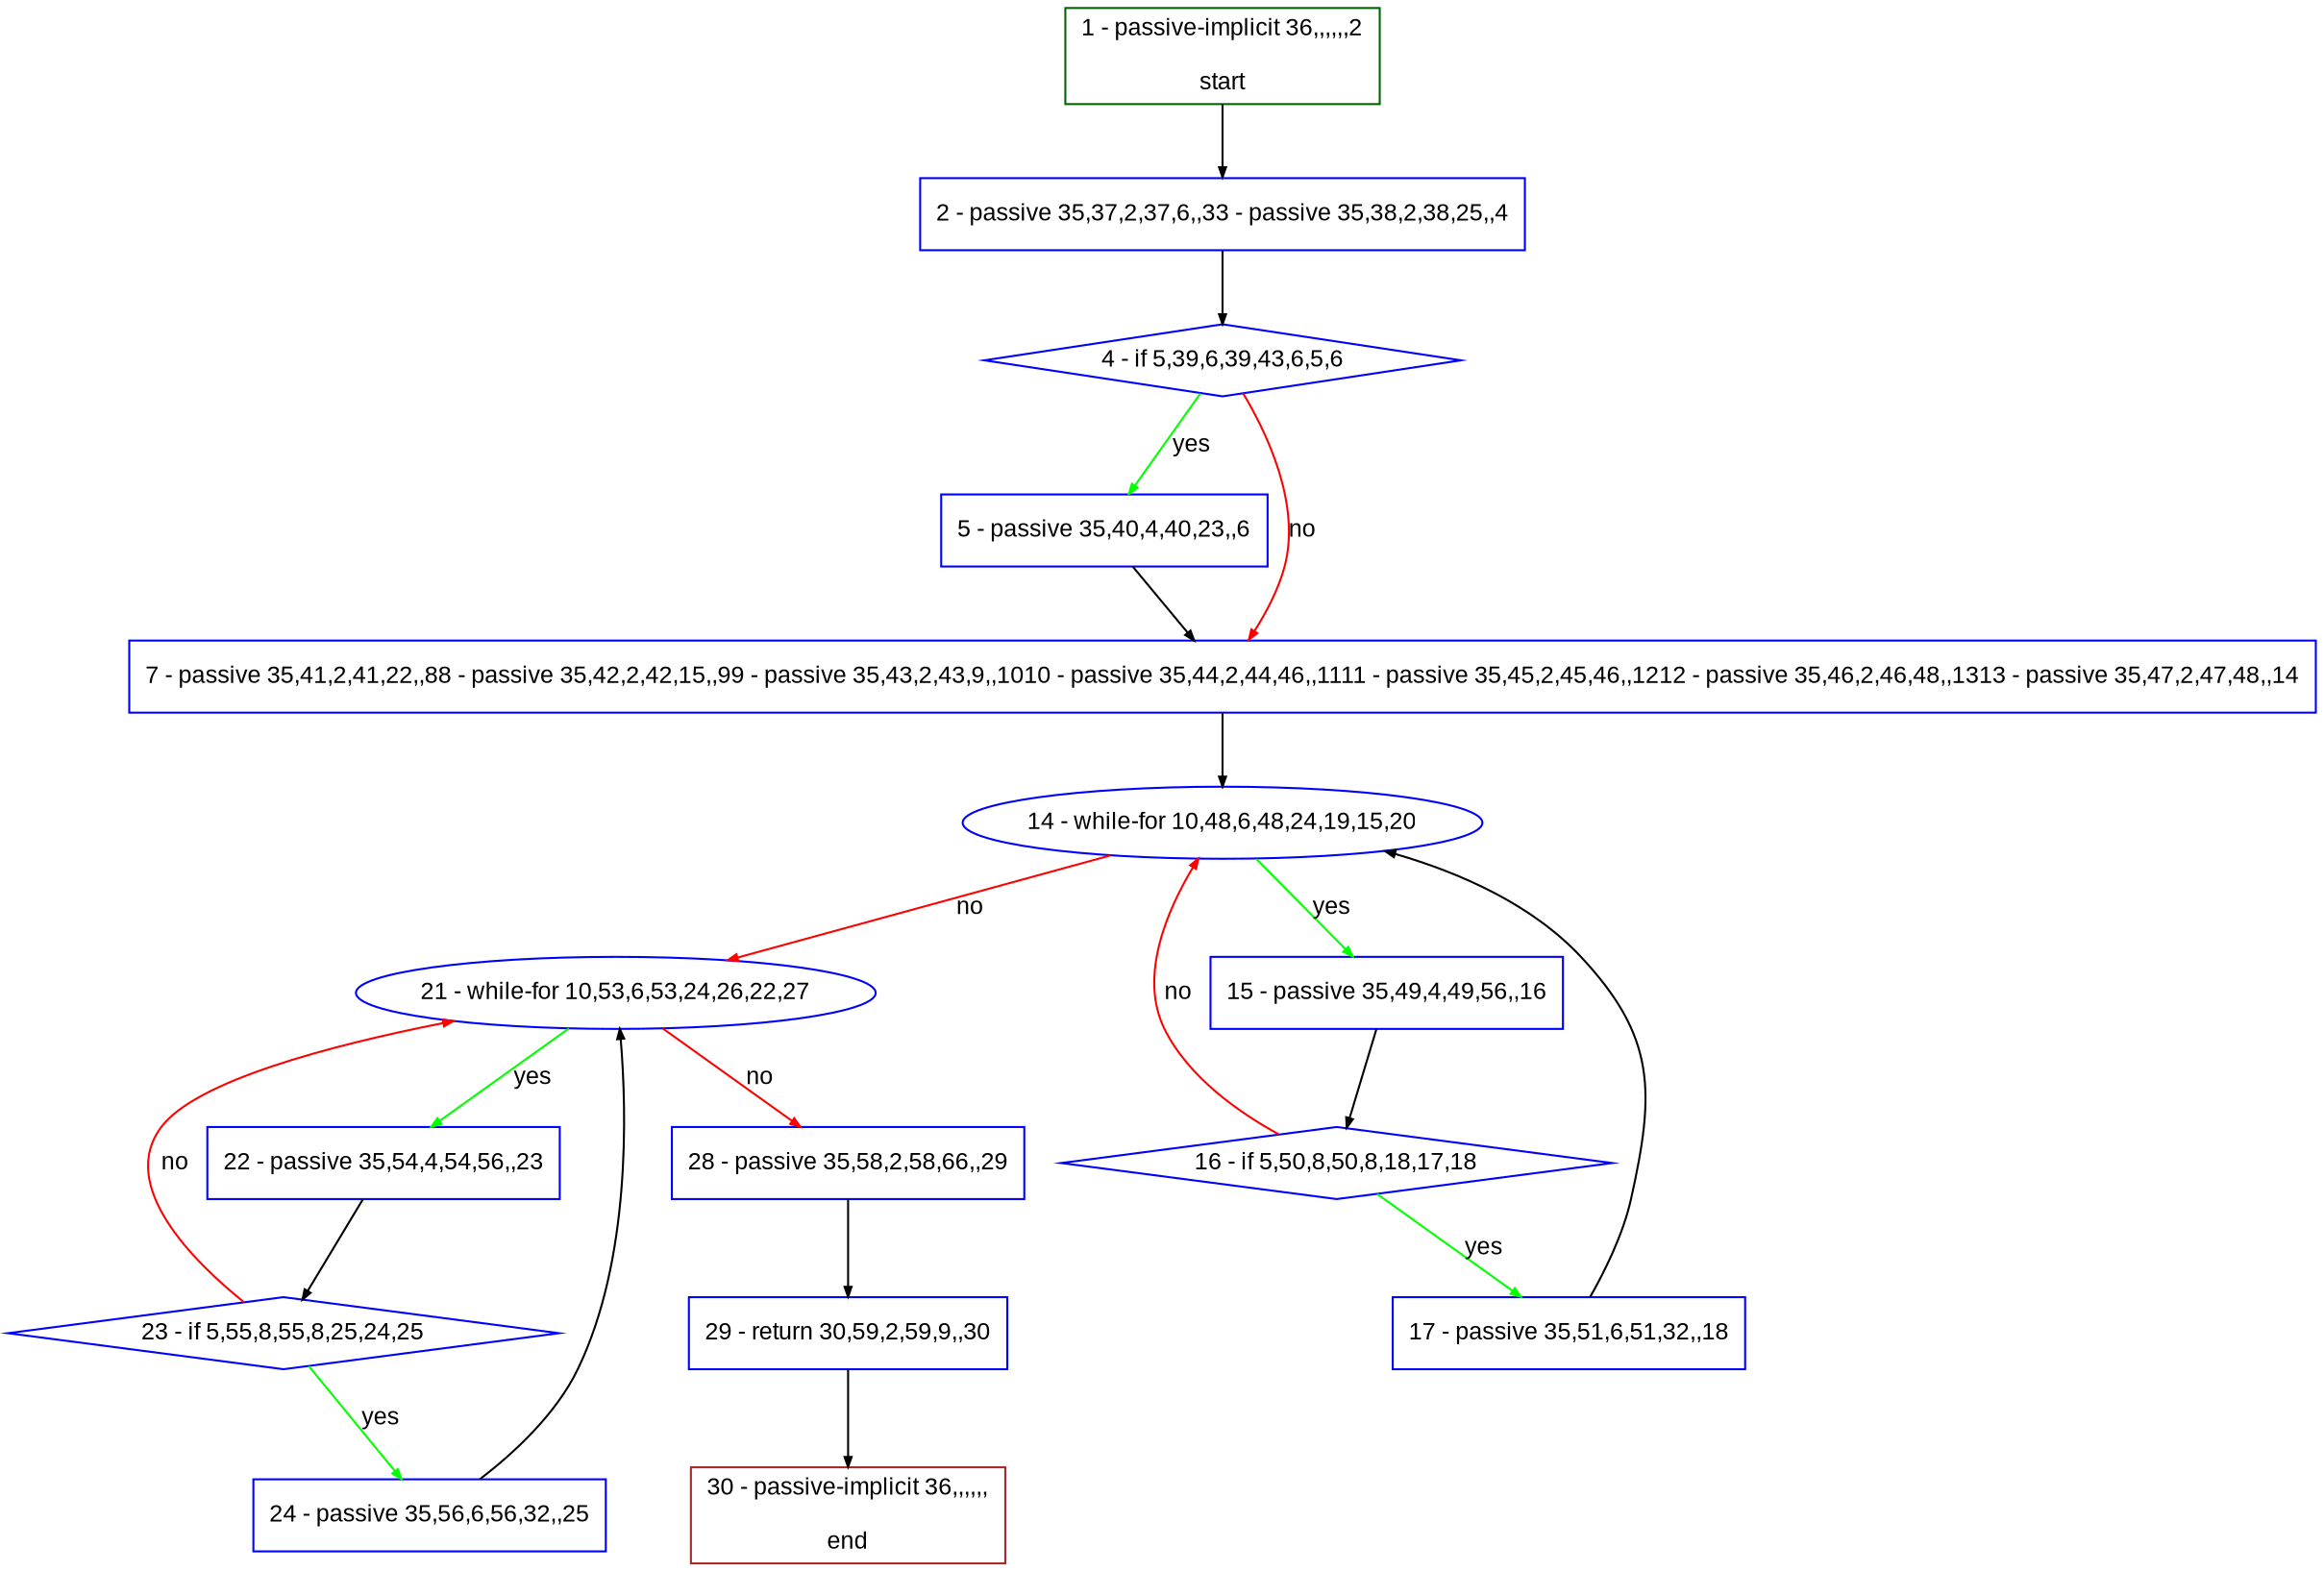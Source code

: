 digraph "" {
  graph [pack="true", label="", fontsize="12", packmode="clust", fontname="Arial", fillcolor="#FFFFCC", bgcolor="white", style="rounded,filled", compound="true"];
  node [node_initialized="no", label="", color="grey", fontsize="12", fillcolor="white", fontname="Arial", style="filled", shape="rectangle", compound="true", fixedsize="false"];
  edge [fontcolor="black", arrowhead="normal", arrowtail="none", arrowsize="0.5", ltail="", label="", color="black", fontsize="12", lhead="", fontname="Arial", dir="forward", compound="true"];
  __N1 [label="2 - passive 35,37,2,37,6,,33 - passive 35,38,2,38,25,,4", color="#0000ff", fillcolor="#ffffff", style="filled", shape="box"];
  __N2 [label="1 - passive-implicit 36,,,,,,2\n\nstart", color="#006400", fillcolor="#ffffff", style="filled", shape="box"];
  __N3 [label="4 - if 5,39,6,39,43,6,5,6", color="#0000ff", fillcolor="#ffffff", style="filled", shape="diamond"];
  __N4 [label="5 - passive 35,40,4,40,23,,6", color="#0000ff", fillcolor="#ffffff", style="filled", shape="box"];
  __N5 [label="7 - passive 35,41,2,41,22,,88 - passive 35,42,2,42,15,,99 - passive 35,43,2,43,9,,1010 - passive 35,44,2,44,46,,1111 - passive 35,45,2,45,46,,1212 - passive 35,46,2,46,48,,1313 - passive 35,47,2,47,48,,14", color="#0000ff", fillcolor="#ffffff", style="filled", shape="box"];
  __N6 [label="14 - while-for 10,48,6,48,24,19,15,20", color="#0000ff", fillcolor="#ffffff", style="filled", shape="oval"];
  __N7 [label="15 - passive 35,49,4,49,56,,16", color="#0000ff", fillcolor="#ffffff", style="filled", shape="box"];
  __N8 [label="21 - while-for 10,53,6,53,24,26,22,27", color="#0000ff", fillcolor="#ffffff", style="filled", shape="oval"];
  __N9 [label="16 - if 5,50,8,50,8,18,17,18", color="#0000ff", fillcolor="#ffffff", style="filled", shape="diamond"];
  __N10 [label="17 - passive 35,51,6,51,32,,18", color="#0000ff", fillcolor="#ffffff", style="filled", shape="box"];
  __N11 [label="22 - passive 35,54,4,54,56,,23", color="#0000ff", fillcolor="#ffffff", style="filled", shape="box"];
  __N12 [label="28 - passive 35,58,2,58,66,,29", color="#0000ff", fillcolor="#ffffff", style="filled", shape="box"];
  __N13 [label="23 - if 5,55,8,55,8,25,24,25", color="#0000ff", fillcolor="#ffffff", style="filled", shape="diamond"];
  __N14 [label="24 - passive 35,56,6,56,32,,25", color="#0000ff", fillcolor="#ffffff", style="filled", shape="box"];
  __N15 [label="29 - return 30,59,2,59,9,,30", color="#0000ff", fillcolor="#ffffff", style="filled", shape="box"];
  __N16 [label="30 - passive-implicit 36,,,,,,\n\nend", color="#a52a2a", fillcolor="#ffffff", style="filled", shape="box"];
  __N2 -> __N1 [arrowhead="normal", arrowtail="none", color="#000000", label="", dir="forward"];
  __N1 -> __N3 [arrowhead="normal", arrowtail="none", color="#000000", label="", dir="forward"];
  __N3 -> __N4 [arrowhead="normal", arrowtail="none", color="#00ff00", label="yes", dir="forward"];
  __N3 -> __N5 [arrowhead="normal", arrowtail="none", color="#ff0000", label="no", dir="forward"];
  __N4 -> __N5 [arrowhead="normal", arrowtail="none", color="#000000", label="", dir="forward"];
  __N5 -> __N6 [arrowhead="normal", arrowtail="none", color="#000000", label="", dir="forward"];
  __N6 -> __N7 [arrowhead="normal", arrowtail="none", color="#00ff00", label="yes", dir="forward"];
  __N6 -> __N8 [arrowhead="normal", arrowtail="none", color="#ff0000", label="no", dir="forward"];
  __N7 -> __N9 [arrowhead="normal", arrowtail="none", color="#000000", label="", dir="forward"];
  __N9 -> __N6 [arrowhead="normal", arrowtail="none", color="#ff0000", label="no", dir="forward"];
  __N9 -> __N10 [arrowhead="normal", arrowtail="none", color="#00ff00", label="yes", dir="forward"];
  __N10 -> __N6 [arrowhead="normal", arrowtail="none", color="#000000", label="", dir="forward"];
  __N8 -> __N11 [arrowhead="normal", arrowtail="none", color="#00ff00", label="yes", dir="forward"];
  __N8 -> __N12 [arrowhead="normal", arrowtail="none", color="#ff0000", label="no", dir="forward"];
  __N11 -> __N13 [arrowhead="normal", arrowtail="none", color="#000000", label="", dir="forward"];
  __N13 -> __N8 [arrowhead="normal", arrowtail="none", color="#ff0000", label="no", dir="forward"];
  __N13 -> __N14 [arrowhead="normal", arrowtail="none", color="#00ff00", label="yes", dir="forward"];
  __N14 -> __N8 [arrowhead="normal", arrowtail="none", color="#000000", label="", dir="forward"];
  __N12 -> __N15 [arrowhead="normal", arrowtail="none", color="#000000", label="", dir="forward"];
  __N15 -> __N16 [arrowhead="normal", arrowtail="none", color="#000000", label="", dir="forward"];
}
